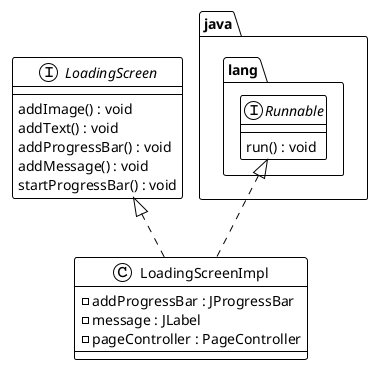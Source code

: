 @startuml loading_screen
!theme plain

interface LoadingScreen{
    addImage() : void
    addText() : void
    addProgressBar() : void
    addMessage() : void
    startProgressBar() : void
}

interface java.lang.Runnable{
    run() : void
}

class LoadingScreenImpl implements LoadingScreen, java.lang.Runnable{
    - addProgressBar : JProgressBar
    - message : JLabel
    - pageController : PageController
}

@enduml